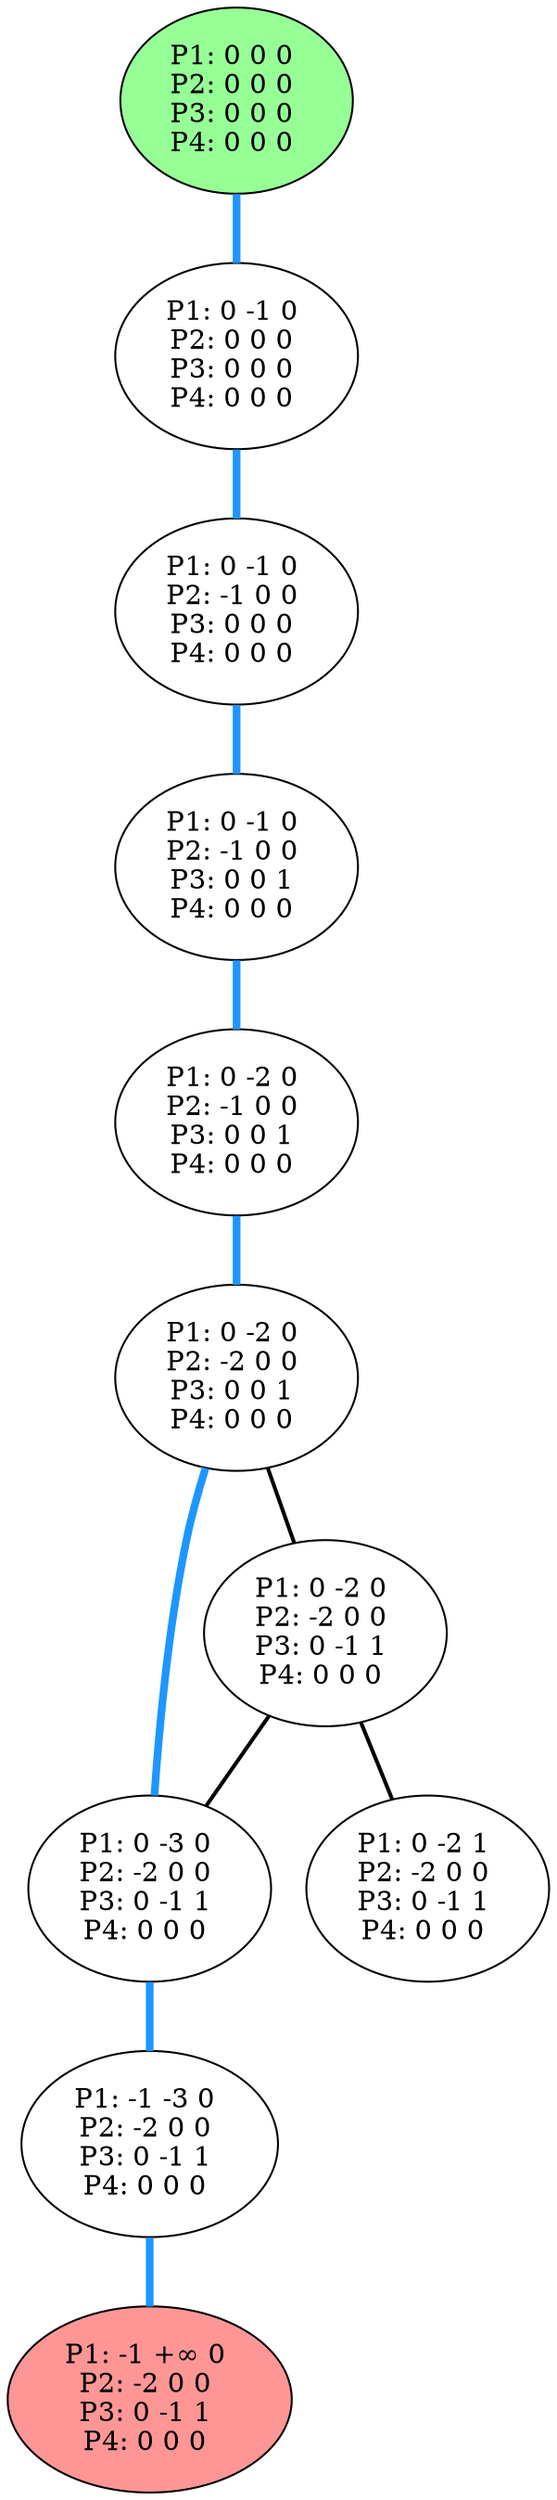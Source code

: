 graph G {
color = "black"
0 [label = "P1: 0 0 0 
P2: 0 0 0 
P3: 0 0 0 
P4: 0 0 0 
",  style="filled", fillcolor = "#96FF96"];
1 [label = "P1: 0 -1 0 
P2: 0 0 0 
P3: 0 0 0 
P4: 0 0 0 
"];
2 [label = "P1: 0 -1 0 
P2: -1 0 0 
P3: 0 0 0 
P4: 0 0 0 
"];
3 [label = "P1: 0 -1 0 
P2: -1 0 0 
P3: 0 0 1 
P4: 0 0 0 
"];
4 [label = "P1: 0 -2 0 
P2: -1 0 0 
P3: 0 0 1 
P4: 0 0 0 
"];
5 [label = "P1: 0 -2 0 
P2: -2 0 0 
P3: 0 0 1 
P4: 0 0 0 
"];
6 [label = "P1: 0 -2 0 
P2: -2 0 0 
P3: 0 -1 1 
P4: 0 0 0 
"];
7 [label = "P1: 0 -3 0 
P2: -2 0 0 
P3: 0 -1 1 
P4: 0 0 0 
"];
8 [label = "P1: 0 -2 1 
P2: -2 0 0 
P3: 0 -1 1 
P4: 0 0 0 
"];
9 [label = "P1: -1 -3 0 
P2: -2 0 0 
P3: 0 -1 1 
P4: 0 0 0 
"];
99 [label = "P1: -1 +∞ 0 
P2: -2 0 0 
P3: 0 -1 1 
P4: 0 0 0 
",  style="filled", fillcolor = "#FF9696"];
edge [style=bold];
0 -- 1 [color="#1E96FF", penwidth=4.0];

1 -- 2 [color="#1E96FF", penwidth=4.0];

2 -- 3 [color="#1E96FF", penwidth=4.0];

3 -- 4 [color="#1E96FF", penwidth=4.0];

4 -- 5 [color="#1E96FF", penwidth=4.0];

5 -- 6 [color=black];
5 -- 7 [color="#1E96FF", penwidth=4.0];

6 -- 7 [color=black];
6 -- 8 [color=black];

7 -- 9 [color="#1E96FF", penwidth=4.0];



9 -- 99 [color="#1E96FF", penwidth=4.0];
}
